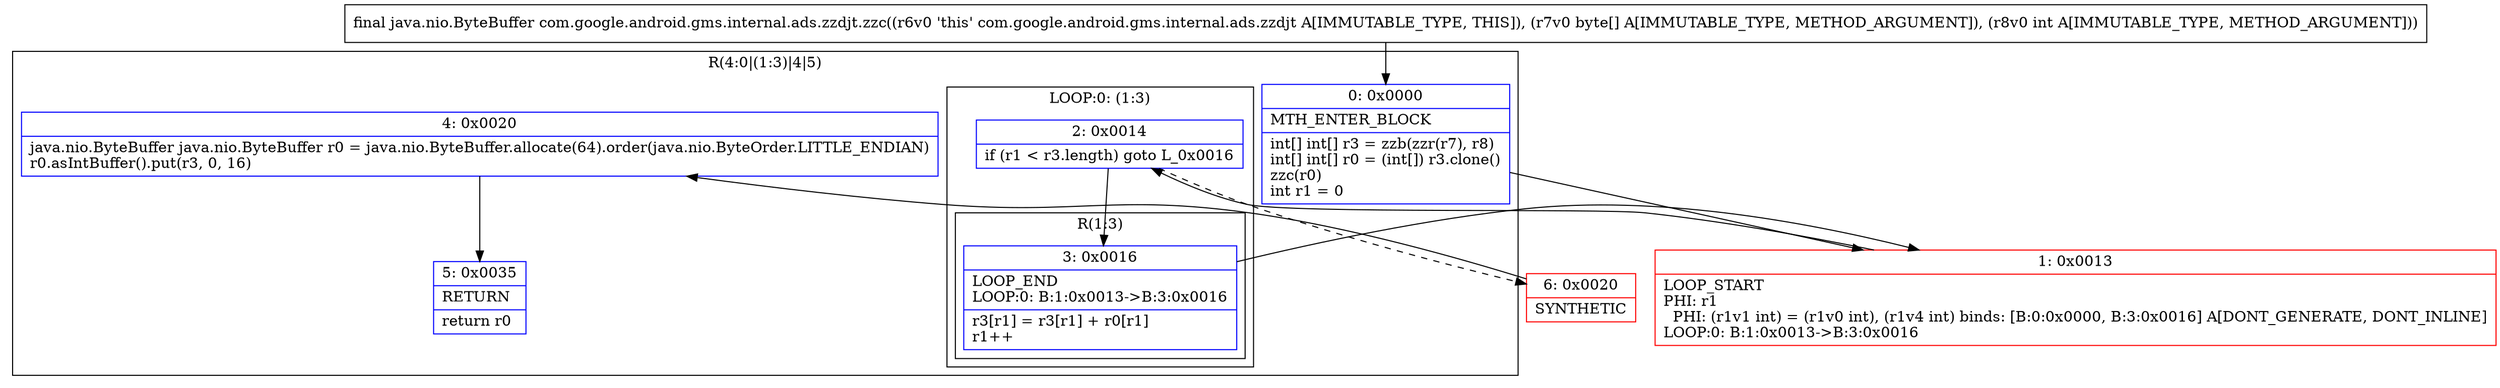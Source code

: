 digraph "CFG forcom.google.android.gms.internal.ads.zzdjt.zzc([BI)Ljava\/nio\/ByteBuffer;" {
subgraph cluster_Region_102344245 {
label = "R(4:0|(1:3)|4|5)";
node [shape=record,color=blue];
Node_0 [shape=record,label="{0\:\ 0x0000|MTH_ENTER_BLOCK\l|int[] int[] r3 = zzb(zzr(r7), r8)\lint[] int[] r0 = (int[]) r3.clone()\lzzc(r0)\lint r1 = 0\l}"];
subgraph cluster_LoopRegion_97865193 {
label = "LOOP:0: (1:3)";
node [shape=record,color=blue];
Node_2 [shape=record,label="{2\:\ 0x0014|if (r1 \< r3.length) goto L_0x0016\l}"];
subgraph cluster_Region_669167317 {
label = "R(1:3)";
node [shape=record,color=blue];
Node_3 [shape=record,label="{3\:\ 0x0016|LOOP_END\lLOOP:0: B:1:0x0013\-\>B:3:0x0016\l|r3[r1] = r3[r1] + r0[r1]\lr1++\l}"];
}
}
Node_4 [shape=record,label="{4\:\ 0x0020|java.nio.ByteBuffer java.nio.ByteBuffer r0 = java.nio.ByteBuffer.allocate(64).order(java.nio.ByteOrder.LITTLE_ENDIAN)\lr0.asIntBuffer().put(r3, 0, 16)\l}"];
Node_5 [shape=record,label="{5\:\ 0x0035|RETURN\l|return r0\l}"];
}
Node_1 [shape=record,color=red,label="{1\:\ 0x0013|LOOP_START\lPHI: r1 \l  PHI: (r1v1 int) = (r1v0 int), (r1v4 int) binds: [B:0:0x0000, B:3:0x0016] A[DONT_GENERATE, DONT_INLINE]\lLOOP:0: B:1:0x0013\-\>B:3:0x0016\l}"];
Node_6 [shape=record,color=red,label="{6\:\ 0x0020|SYNTHETIC\l}"];
MethodNode[shape=record,label="{final java.nio.ByteBuffer com.google.android.gms.internal.ads.zzdjt.zzc((r6v0 'this' com.google.android.gms.internal.ads.zzdjt A[IMMUTABLE_TYPE, THIS]), (r7v0 byte[] A[IMMUTABLE_TYPE, METHOD_ARGUMENT]), (r8v0 int A[IMMUTABLE_TYPE, METHOD_ARGUMENT])) }"];
MethodNode -> Node_0;
Node_0 -> Node_1;
Node_2 -> Node_3;
Node_2 -> Node_6[style=dashed];
Node_3 -> Node_1;
Node_4 -> Node_5;
Node_1 -> Node_2;
Node_6 -> Node_4;
}


